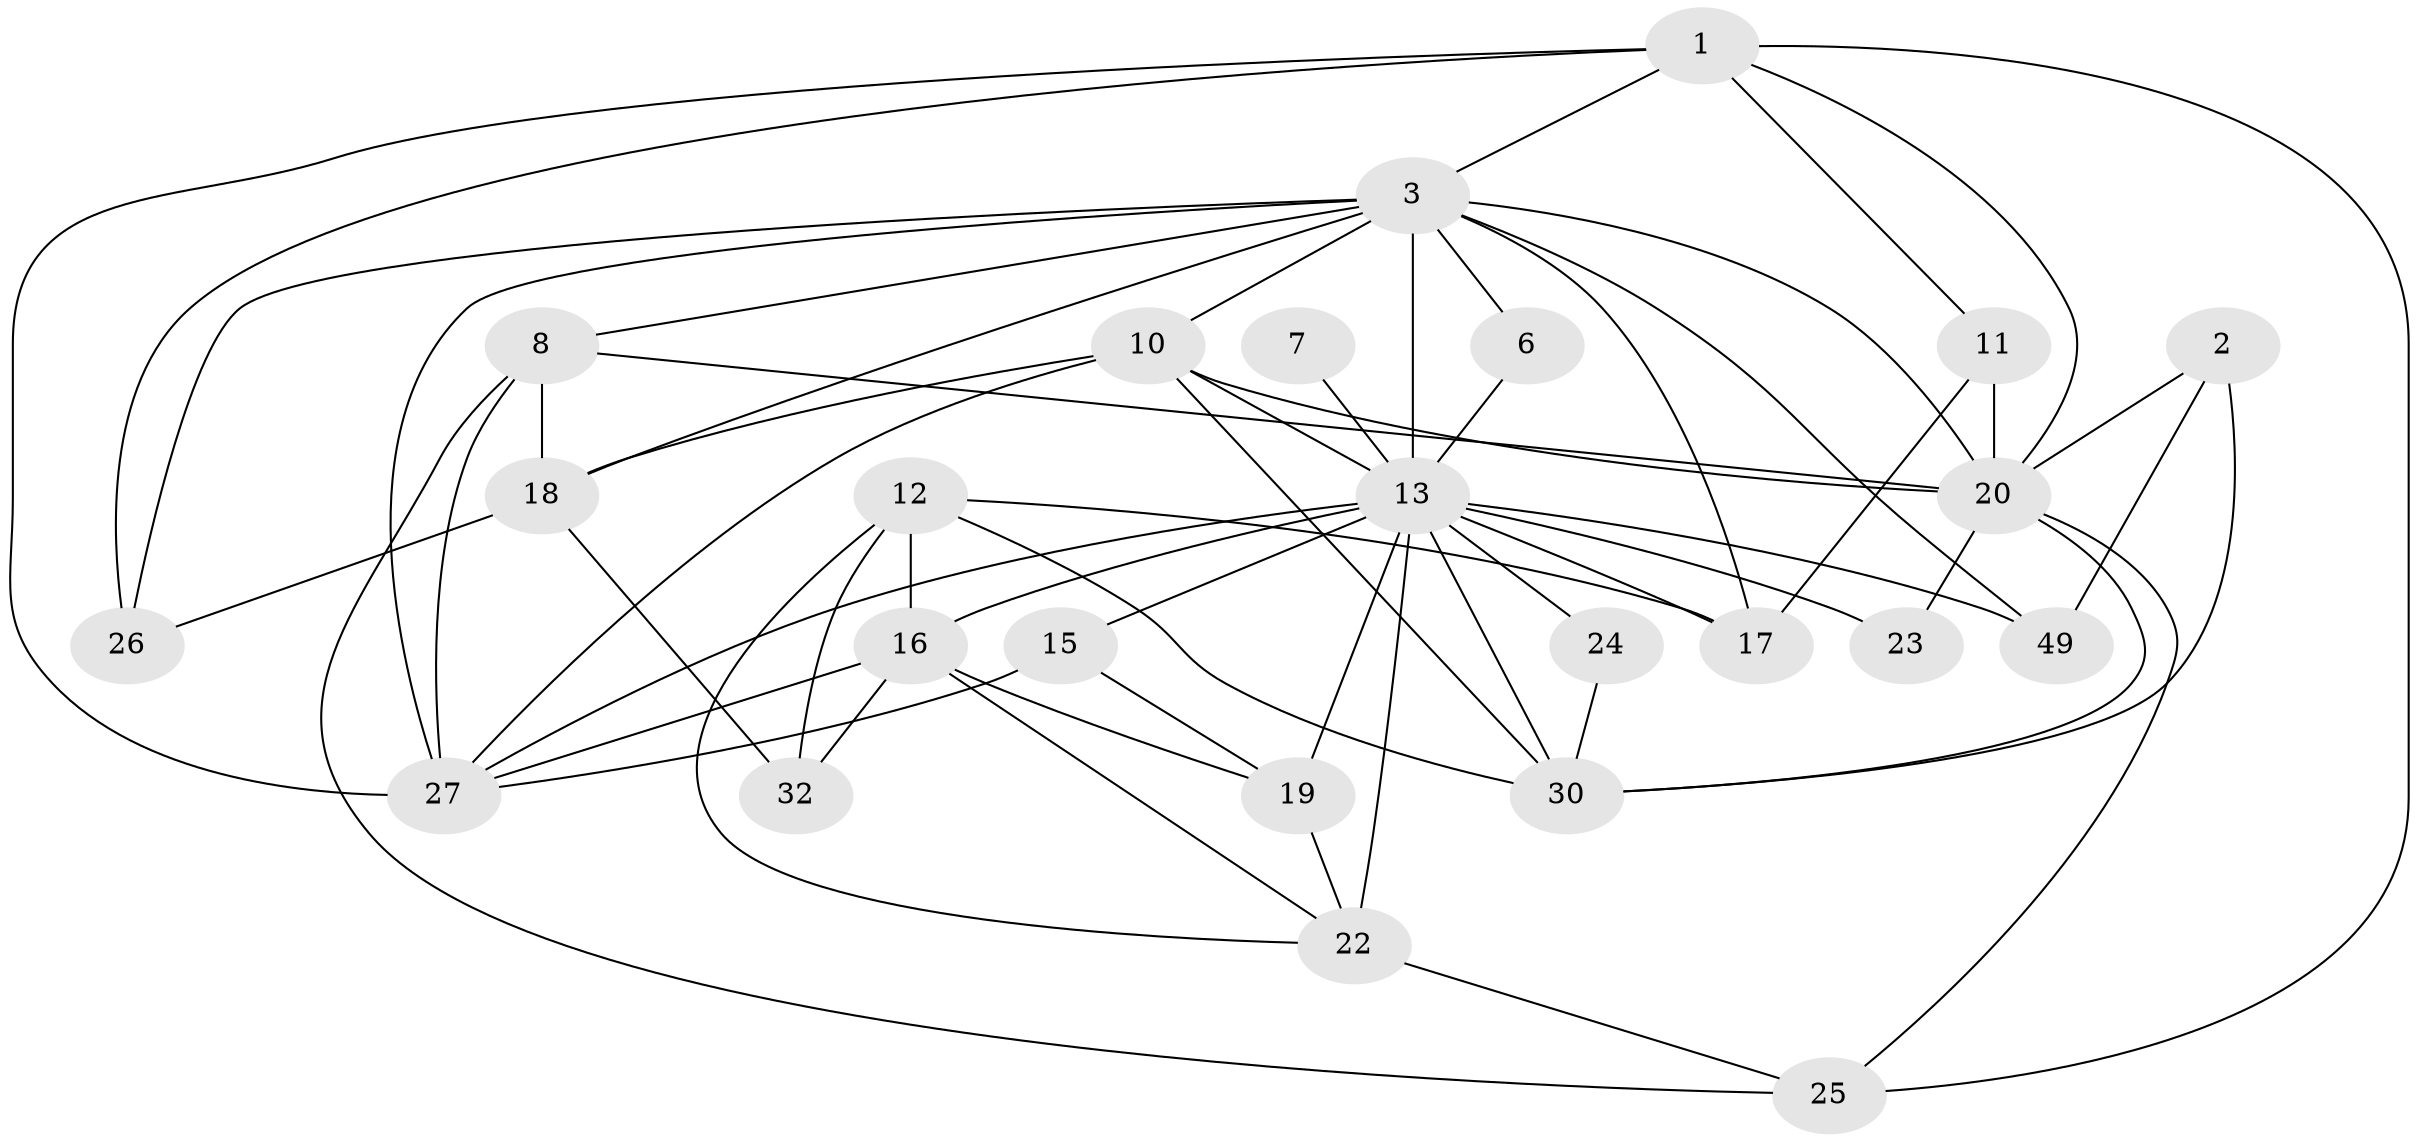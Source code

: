 // original degree distribution, {4: 0.21568627450980393, 3: 0.29411764705882354, 5: 0.19607843137254902, 2: 0.1568627450980392, 7: 0.13725490196078433}
// Generated by graph-tools (version 1.1) at 2025/15/03/09/25 04:15:09]
// undirected, 25 vertices, 61 edges
graph export_dot {
graph [start="1"]
  node [color=gray90,style=filled];
  1 [super="+39"];
  2 [super="+5"];
  3 [super="+37+4"];
  6;
  7;
  8 [super="+50"];
  10 [super="+36"];
  11;
  12 [super="+31"];
  13 [super="+14+38"];
  15 [super="+43"];
  16 [super="+47+28"];
  17;
  18;
  19;
  20 [super="+21"];
  22 [super="+35"];
  23;
  24;
  25 [super="+34"];
  26;
  27 [super="+45"];
  30 [super="+42+51"];
  32;
  49;
  1 -- 25;
  1 -- 26;
  1 -- 11;
  1 -- 3;
  1 -- 20;
  1 -- 27;
  2 -- 49;
  2 -- 30;
  2 -- 20;
  3 -- 17;
  3 -- 8;
  3 -- 10;
  3 -- 13 [weight=2];
  3 -- 6;
  3 -- 49 [weight=2];
  3 -- 18;
  3 -- 20;
  3 -- 26;
  3 -- 27;
  6 -- 13;
  7 -- 13 [weight=2];
  8 -- 27;
  8 -- 18;
  8 -- 20;
  8 -- 25;
  10 -- 20 [weight=2];
  10 -- 18;
  10 -- 27;
  10 -- 13;
  10 -- 30;
  11 -- 17;
  11 -- 20;
  12 -- 17;
  12 -- 32;
  12 -- 30;
  12 -- 16;
  12 -- 22;
  13 -- 22 [weight=3];
  13 -- 15;
  13 -- 16 [weight=3];
  13 -- 17;
  13 -- 49;
  13 -- 19;
  13 -- 24;
  13 -- 27;
  13 -- 30 [weight=2];
  13 -- 23;
  15 -- 27;
  15 -- 19;
  16 -- 32;
  16 -- 19;
  16 -- 27;
  16 -- 22;
  18 -- 26;
  18 -- 32;
  19 -- 22 [weight=2];
  20 -- 25;
  20 -- 30 [weight=2];
  20 -- 23;
  22 -- 25;
  24 -- 30;
}
